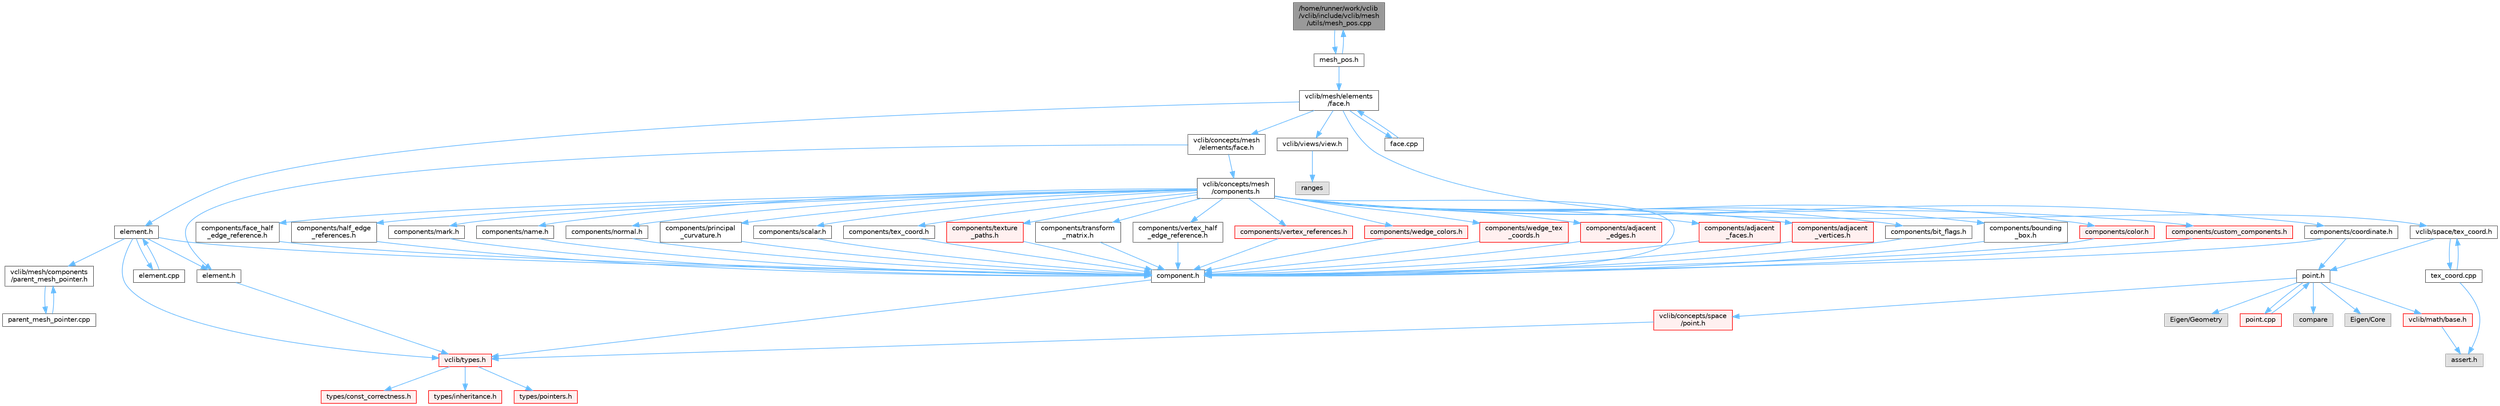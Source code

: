 digraph "/home/runner/work/vclib/vclib/include/vclib/mesh/utils/mesh_pos.cpp"
{
 // LATEX_PDF_SIZE
  bgcolor="transparent";
  edge [fontname=Helvetica,fontsize=10,labelfontname=Helvetica,labelfontsize=10];
  node [fontname=Helvetica,fontsize=10,shape=box,height=0.2,width=0.4];
  Node1 [label="/home/runner/work/vclib\l/vclib/include/vclib/mesh\l/utils/mesh_pos.cpp",height=0.2,width=0.4,color="gray40", fillcolor="grey60", style="filled", fontcolor="black",tooltip=" "];
  Node1 -> Node2 [color="steelblue1",style="solid"];
  Node2 [label="mesh_pos.h",height=0.2,width=0.4,color="grey40", fillcolor="white", style="filled",URL="$mesh__pos_8h.html",tooltip=" "];
  Node2 -> Node3 [color="steelblue1",style="solid"];
  Node3 [label="vclib/mesh/elements\l/face.h",height=0.2,width=0.4,color="grey40", fillcolor="white", style="filled",URL="$mesh_2elements_2face_8h.html",tooltip=" "];
  Node3 -> Node4 [color="steelblue1",style="solid"];
  Node4 [label="vclib/concepts/mesh\l/elements/face.h",height=0.2,width=0.4,color="grey40", fillcolor="white", style="filled",URL="$concepts_2mesh_2elements_2face_8h.html",tooltip=" "];
  Node4 -> Node5 [color="steelblue1",style="solid"];
  Node5 [label="vclib/concepts/mesh\l/components.h",height=0.2,width=0.4,color="grey40", fillcolor="white", style="filled",URL="$concepts_2mesh_2components_8h.html",tooltip=" "];
  Node5 -> Node6 [color="steelblue1",style="solid"];
  Node6 [label="components/adjacent\l_edges.h",height=0.2,width=0.4,color="red", fillcolor="#FFF0F0", style="filled",URL="$concepts_2mesh_2components_2adjacent__edges_8h.html",tooltip=" "];
  Node6 -> Node8 [color="steelblue1",style="solid"];
  Node8 [label="component.h",height=0.2,width=0.4,color="grey40", fillcolor="white", style="filled",URL="$component_8h.html",tooltip=" "];
  Node8 -> Node9 [color="steelblue1",style="solid"];
  Node9 [label="vclib/types.h",height=0.2,width=0.4,color="red", fillcolor="#FFF0F0", style="filled",URL="$types_8h.html",tooltip=" "];
  Node9 -> Node10 [color="steelblue1",style="solid"];
  Node10 [label="types/const_correctness.h",height=0.2,width=0.4,color="red", fillcolor="#FFF0F0", style="filled",URL="$types_2const__correctness_8h.html",tooltip=" "];
  Node9 -> Node12 [color="steelblue1",style="solid"];
  Node12 [label="types/inheritance.h",height=0.2,width=0.4,color="red", fillcolor="#FFF0F0", style="filled",URL="$inheritance_8h.html",tooltip=" "];
  Node9 -> Node13 [color="steelblue1",style="solid"];
  Node13 [label="types/pointers.h",height=0.2,width=0.4,color="red", fillcolor="#FFF0F0", style="filled",URL="$types_2pointers_8h.html",tooltip=" "];
  Node5 -> Node20 [color="steelblue1",style="solid"];
  Node20 [label="components/adjacent\l_faces.h",height=0.2,width=0.4,color="red", fillcolor="#FFF0F0", style="filled",URL="$concepts_2mesh_2components_2adjacent__faces_8h.html",tooltip=" "];
  Node20 -> Node8 [color="steelblue1",style="solid"];
  Node5 -> Node21 [color="steelblue1",style="solid"];
  Node21 [label="components/adjacent\l_vertices.h",height=0.2,width=0.4,color="red", fillcolor="#FFF0F0", style="filled",URL="$concepts_2mesh_2components_2adjacent__vertices_8h.html",tooltip=" "];
  Node21 -> Node8 [color="steelblue1",style="solid"];
  Node5 -> Node22 [color="steelblue1",style="solid"];
  Node22 [label="components/bit_flags.h",height=0.2,width=0.4,color="grey40", fillcolor="white", style="filled",URL="$concepts_2mesh_2components_2bit__flags_8h.html",tooltip=" "];
  Node22 -> Node8 [color="steelblue1",style="solid"];
  Node5 -> Node23 [color="steelblue1",style="solid"];
  Node23 [label="components/bounding\l_box.h",height=0.2,width=0.4,color="grey40", fillcolor="white", style="filled",URL="$concepts_2mesh_2components_2bounding__box_8h.html",tooltip=" "];
  Node23 -> Node8 [color="steelblue1",style="solid"];
  Node5 -> Node24 [color="steelblue1",style="solid"];
  Node24 [label="components/color.h",height=0.2,width=0.4,color="red", fillcolor="#FFF0F0", style="filled",URL="$concepts_2mesh_2components_2color_8h.html",tooltip=" "];
  Node24 -> Node8 [color="steelblue1",style="solid"];
  Node5 -> Node8 [color="steelblue1",style="solid"];
  Node5 -> Node40 [color="steelblue1",style="solid"];
  Node40 [label="components/coordinate.h",height=0.2,width=0.4,color="grey40", fillcolor="white", style="filled",URL="$concepts_2mesh_2components_2coordinate_8h.html",tooltip=" "];
  Node40 -> Node8 [color="steelblue1",style="solid"];
  Node40 -> Node26 [color="steelblue1",style="solid"];
  Node26 [label="point.h",height=0.2,width=0.4,color="grey40", fillcolor="white", style="filled",URL="$space_2point_8h.html",tooltip=" "];
  Node26 -> Node27 [color="steelblue1",style="solid"];
  Node27 [label="compare",height=0.2,width=0.4,color="grey60", fillcolor="#E0E0E0", style="filled",tooltip=" "];
  Node26 -> Node28 [color="steelblue1",style="solid"];
  Node28 [label="Eigen/Core",height=0.2,width=0.4,color="grey60", fillcolor="#E0E0E0", style="filled",tooltip=" "];
  Node26 -> Node29 [color="steelblue1",style="solid"];
  Node29 [label="Eigen/Geometry",height=0.2,width=0.4,color="grey60", fillcolor="#E0E0E0", style="filled",tooltip=" "];
  Node26 -> Node30 [color="steelblue1",style="solid"];
  Node30 [label="vclib/concepts/space\l/point.h",height=0.2,width=0.4,color="red", fillcolor="#FFF0F0", style="filled",URL="$concepts_2space_2point_8h.html",tooltip=" "];
  Node30 -> Node9 [color="steelblue1",style="solid"];
  Node26 -> Node33 [color="steelblue1",style="solid"];
  Node33 [label="vclib/math/base.h",height=0.2,width=0.4,color="red", fillcolor="#FFF0F0", style="filled",URL="$math_2base_8h.html",tooltip=" "];
  Node33 -> Node16 [color="steelblue1",style="solid"];
  Node16 [label="assert.h",height=0.2,width=0.4,color="grey60", fillcolor="#E0E0E0", style="filled",tooltip=" "];
  Node26 -> Node36 [color="steelblue1",style="solid"];
  Node36 [label="point.cpp",height=0.2,width=0.4,color="red", fillcolor="#FFF0F0", style="filled",URL="$point_8cpp.html",tooltip=" "];
  Node36 -> Node26 [color="steelblue1",style="solid"];
  Node5 -> Node41 [color="steelblue1",style="solid"];
  Node41 [label="components/custom_components.h",height=0.2,width=0.4,color="red", fillcolor="#FFF0F0", style="filled",URL="$concepts_2mesh_2components_2custom__components_8h.html",tooltip=" "];
  Node41 -> Node8 [color="steelblue1",style="solid"];
  Node5 -> Node43 [color="steelblue1",style="solid"];
  Node43 [label="components/face_half\l_edge_reference.h",height=0.2,width=0.4,color="grey40", fillcolor="white", style="filled",URL="$concepts_2mesh_2components_2face__half__edge__reference_8h.html",tooltip=" "];
  Node43 -> Node8 [color="steelblue1",style="solid"];
  Node5 -> Node44 [color="steelblue1",style="solid"];
  Node44 [label="components/half_edge\l_references.h",height=0.2,width=0.4,color="grey40", fillcolor="white", style="filled",URL="$concepts_2mesh_2components_2half__edge__references_8h.html",tooltip=" "];
  Node44 -> Node8 [color="steelblue1",style="solid"];
  Node5 -> Node45 [color="steelblue1",style="solid"];
  Node45 [label="components/mark.h",height=0.2,width=0.4,color="grey40", fillcolor="white", style="filled",URL="$concepts_2mesh_2components_2mark_8h.html",tooltip=" "];
  Node45 -> Node8 [color="steelblue1",style="solid"];
  Node5 -> Node46 [color="steelblue1",style="solid"];
  Node46 [label="components/name.h",height=0.2,width=0.4,color="grey40", fillcolor="white", style="filled",URL="$concepts_2mesh_2components_2name_8h.html",tooltip=" "];
  Node46 -> Node8 [color="steelblue1",style="solid"];
  Node5 -> Node47 [color="steelblue1",style="solid"];
  Node47 [label="components/normal.h",height=0.2,width=0.4,color="grey40", fillcolor="white", style="filled",URL="$concepts_2mesh_2components_2normal_8h.html",tooltip=" "];
  Node47 -> Node8 [color="steelblue1",style="solid"];
  Node5 -> Node48 [color="steelblue1",style="solid"];
  Node48 [label="components/principal\l_curvature.h",height=0.2,width=0.4,color="grey40", fillcolor="white", style="filled",URL="$concepts_2mesh_2components_2principal__curvature_8h.html",tooltip=" "];
  Node48 -> Node8 [color="steelblue1",style="solid"];
  Node5 -> Node49 [color="steelblue1",style="solid"];
  Node49 [label="components/scalar.h",height=0.2,width=0.4,color="grey40", fillcolor="white", style="filled",URL="$concepts_2mesh_2components_2scalar_8h.html",tooltip=" "];
  Node49 -> Node8 [color="steelblue1",style="solid"];
  Node5 -> Node50 [color="steelblue1",style="solid"];
  Node50 [label="components/tex_coord.h",height=0.2,width=0.4,color="grey40", fillcolor="white", style="filled",URL="$concepts_2mesh_2components_2tex__coord_8h.html",tooltip=" "];
  Node50 -> Node8 [color="steelblue1",style="solid"];
  Node5 -> Node51 [color="steelblue1",style="solid"];
  Node51 [label="components/texture\l_paths.h",height=0.2,width=0.4,color="red", fillcolor="#FFF0F0", style="filled",URL="$concepts_2mesh_2components_2texture__paths_8h.html",tooltip=" "];
  Node51 -> Node8 [color="steelblue1",style="solid"];
  Node5 -> Node52 [color="steelblue1",style="solid"];
  Node52 [label="components/transform\l_matrix.h",height=0.2,width=0.4,color="grey40", fillcolor="white", style="filled",URL="$concepts_2mesh_2components_2transform__matrix_8h.html",tooltip=" "];
  Node52 -> Node8 [color="steelblue1",style="solid"];
  Node5 -> Node53 [color="steelblue1",style="solid"];
  Node53 [label="components/vertex_half\l_edge_reference.h",height=0.2,width=0.4,color="grey40", fillcolor="white", style="filled",URL="$concepts_2mesh_2components_2vertex__half__edge__reference_8h.html",tooltip=" "];
  Node53 -> Node8 [color="steelblue1",style="solid"];
  Node5 -> Node54 [color="steelblue1",style="solid"];
  Node54 [label="components/vertex_references.h",height=0.2,width=0.4,color="red", fillcolor="#FFF0F0", style="filled",URL="$concepts_2mesh_2components_2vertex__references_8h.html",tooltip=" "];
  Node54 -> Node8 [color="steelblue1",style="solid"];
  Node5 -> Node55 [color="steelblue1",style="solid"];
  Node55 [label="components/wedge_colors.h",height=0.2,width=0.4,color="red", fillcolor="#FFF0F0", style="filled",URL="$concepts_2mesh_2components_2wedge__colors_8h.html",tooltip=" "];
  Node55 -> Node8 [color="steelblue1",style="solid"];
  Node5 -> Node56 [color="steelblue1",style="solid"];
  Node56 [label="components/wedge_tex\l_coords.h",height=0.2,width=0.4,color="red", fillcolor="#FFF0F0", style="filled",URL="$concepts_2mesh_2components_2wedge__tex__coords_8h.html",tooltip=" "];
  Node56 -> Node8 [color="steelblue1",style="solid"];
  Node4 -> Node57 [color="steelblue1",style="solid"];
  Node57 [label="element.h",height=0.2,width=0.4,color="grey40", fillcolor="white", style="filled",URL="$concepts_2mesh_2elements_2element_8h.html",tooltip=" "];
  Node57 -> Node9 [color="steelblue1",style="solid"];
  Node3 -> Node58 [color="steelblue1",style="solid"];
  Node58 [label="vclib/views/view.h",height=0.2,width=0.4,color="grey40", fillcolor="white", style="filled",URL="$view_8h.html",tooltip=" "];
  Node58 -> Node59 [color="steelblue1",style="solid"];
  Node59 [label="ranges",height=0.2,width=0.4,color="grey60", fillcolor="#E0E0E0", style="filled",tooltip=" "];
  Node3 -> Node60 [color="steelblue1",style="solid"];
  Node60 [label="vclib/space/tex_coord.h",height=0.2,width=0.4,color="grey40", fillcolor="white", style="filled",URL="$space_2tex__coord_8h.html",tooltip=" "];
  Node60 -> Node26 [color="steelblue1",style="solid"];
  Node60 -> Node61 [color="steelblue1",style="solid"];
  Node61 [label="tex_coord.cpp",height=0.2,width=0.4,color="grey40", fillcolor="white", style="filled",URL="$space_2tex__coord_8cpp.html",tooltip=" "];
  Node61 -> Node60 [color="steelblue1",style="solid"];
  Node61 -> Node16 [color="steelblue1",style="solid"];
  Node3 -> Node62 [color="steelblue1",style="solid"];
  Node62 [label="element.h",height=0.2,width=0.4,color="grey40", fillcolor="white", style="filled",URL="$mesh_2elements_2element_8h.html",tooltip=" "];
  Node62 -> Node57 [color="steelblue1",style="solid"];
  Node62 -> Node8 [color="steelblue1",style="solid"];
  Node62 -> Node63 [color="steelblue1",style="solid"];
  Node63 [label="vclib/mesh/components\l/parent_mesh_pointer.h",height=0.2,width=0.4,color="grey40", fillcolor="white", style="filled",URL="$parent__mesh__pointer_8h.html",tooltip=" "];
  Node63 -> Node64 [color="steelblue1",style="solid"];
  Node64 [label="parent_mesh_pointer.cpp",height=0.2,width=0.4,color="grey40", fillcolor="white", style="filled",URL="$parent__mesh__pointer_8cpp.html",tooltip=" "];
  Node64 -> Node63 [color="steelblue1",style="solid"];
  Node62 -> Node9 [color="steelblue1",style="solid"];
  Node62 -> Node65 [color="steelblue1",style="solid"];
  Node65 [label="element.cpp",height=0.2,width=0.4,color="grey40", fillcolor="white", style="filled",URL="$mesh_2elements_2element_8cpp.html",tooltip=" "];
  Node65 -> Node62 [color="steelblue1",style="solid"];
  Node3 -> Node66 [color="steelblue1",style="solid"];
  Node66 [label="face.cpp",height=0.2,width=0.4,color="grey40", fillcolor="white", style="filled",URL="$face_8cpp.html",tooltip=" "];
  Node66 -> Node3 [color="steelblue1",style="solid"];
  Node2 -> Node1 [color="steelblue1",style="solid"];
}
